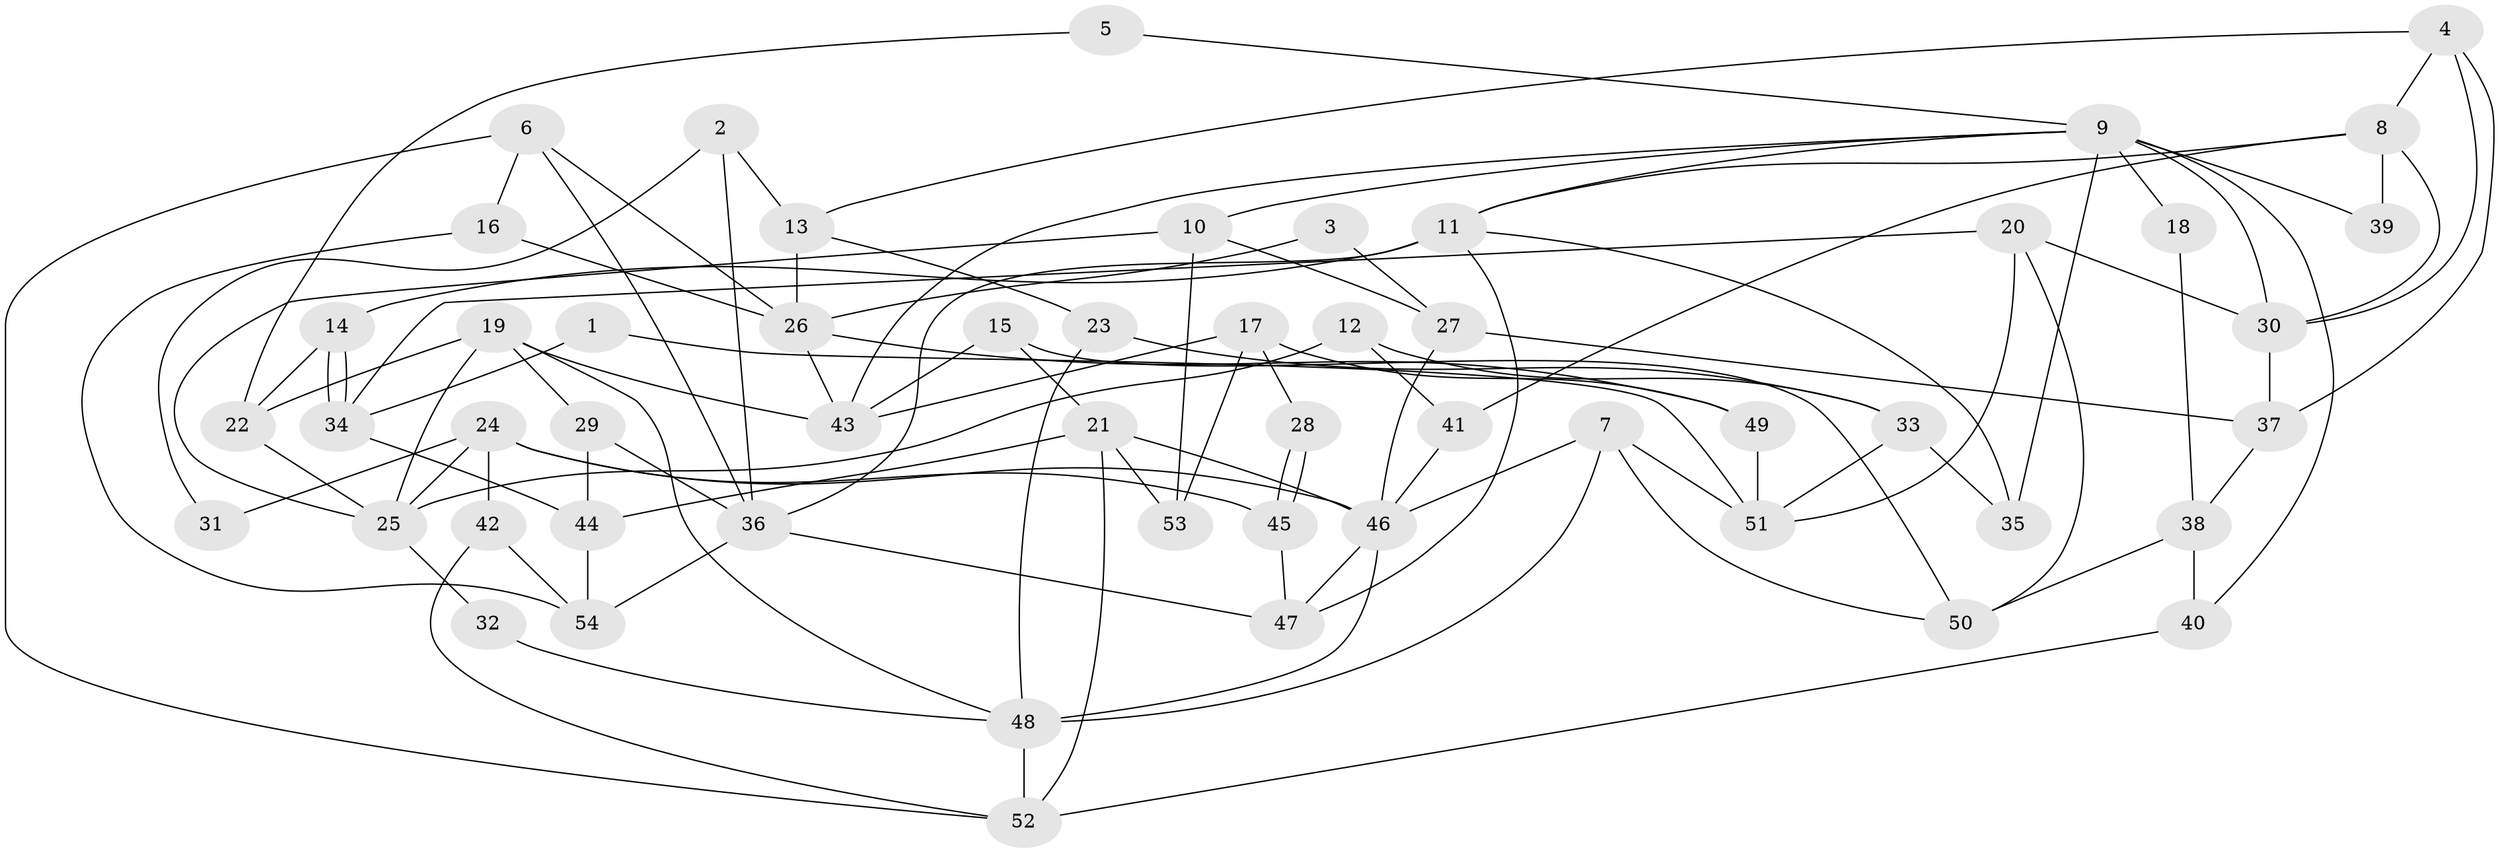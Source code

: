// Generated by graph-tools (version 1.1) at 2025/11/02/27/25 16:11:17]
// undirected, 54 vertices, 108 edges
graph export_dot {
graph [start="1"]
  node [color=gray90,style=filled];
  1;
  2;
  3;
  4;
  5;
  6;
  7;
  8;
  9;
  10;
  11;
  12;
  13;
  14;
  15;
  16;
  17;
  18;
  19;
  20;
  21;
  22;
  23;
  24;
  25;
  26;
  27;
  28;
  29;
  30;
  31;
  32;
  33;
  34;
  35;
  36;
  37;
  38;
  39;
  40;
  41;
  42;
  43;
  44;
  45;
  46;
  47;
  48;
  49;
  50;
  51;
  52;
  53;
  54;
  1 -- 51;
  1 -- 34;
  2 -- 13;
  2 -- 36;
  2 -- 31;
  3 -- 26;
  3 -- 27;
  4 -- 30;
  4 -- 8;
  4 -- 13;
  4 -- 37;
  5 -- 9;
  5 -- 22;
  6 -- 36;
  6 -- 52;
  6 -- 16;
  6 -- 26;
  7 -- 50;
  7 -- 46;
  7 -- 48;
  7 -- 51;
  8 -- 30;
  8 -- 11;
  8 -- 39;
  8 -- 41;
  9 -- 11;
  9 -- 43;
  9 -- 10;
  9 -- 18;
  9 -- 30;
  9 -- 35;
  9 -- 39;
  9 -- 40;
  10 -- 25;
  10 -- 27;
  10 -- 53;
  11 -- 14;
  11 -- 36;
  11 -- 35;
  11 -- 47;
  12 -- 33;
  12 -- 41;
  12 -- 25;
  13 -- 26;
  13 -- 23;
  14 -- 34;
  14 -- 34;
  14 -- 22;
  15 -- 43;
  15 -- 21;
  15 -- 50;
  16 -- 54;
  16 -- 26;
  17 -- 53;
  17 -- 49;
  17 -- 28;
  17 -- 43;
  18 -- 38;
  19 -- 43;
  19 -- 25;
  19 -- 22;
  19 -- 29;
  19 -- 48;
  20 -- 51;
  20 -- 34;
  20 -- 30;
  20 -- 50;
  21 -- 46;
  21 -- 52;
  21 -- 44;
  21 -- 53;
  22 -- 25;
  23 -- 48;
  23 -- 33;
  24 -- 45;
  24 -- 46;
  24 -- 25;
  24 -- 31;
  24 -- 42;
  25 -- 32;
  26 -- 43;
  26 -- 49;
  27 -- 37;
  27 -- 46;
  28 -- 45;
  28 -- 45;
  29 -- 44;
  29 -- 36;
  30 -- 37;
  32 -- 48;
  33 -- 35;
  33 -- 51;
  34 -- 44;
  36 -- 47;
  36 -- 54;
  37 -- 38;
  38 -- 50;
  38 -- 40;
  40 -- 52;
  41 -- 46;
  42 -- 52;
  42 -- 54;
  44 -- 54;
  45 -- 47;
  46 -- 48;
  46 -- 47;
  48 -- 52;
  49 -- 51;
}
